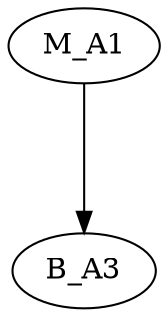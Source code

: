 digraph G {

//dm-sched dev/wbm1 add ../../ftm/ftmx86/my_single_msg.dot # load pattern
//dm-cmd dev/wbm1 startpattern PatSingle                   # start pattern
//dm-cmd dev/wbm1 status -v                                # show sent message counts
//dm-cmd dev/wbm1 cleardiag                                # clear diagnostics

name="1000x16u_alternate"
graph [rankdir   = TB, nodesep           = 0.6, mindist     = 1.0, ranksep = 1.0, overlap = false]
node [cpu="0", pattern=PatSingle, patentry=0, patexit=0,  style     = "filled", fillcolor = "white", color = "black"];
edge [type="defdst"];

M_A1 [type="tmsg",  patentry=1, toffs=0,       fid=1, gid=4043, evtno=4043, sid="0", bpid="0", par="0x00267b0004dc0001"];
B_A3 [type="block", patexit=1,  tperiod=110000, qlo="true"];

M_A1 -> B_A3;

}
